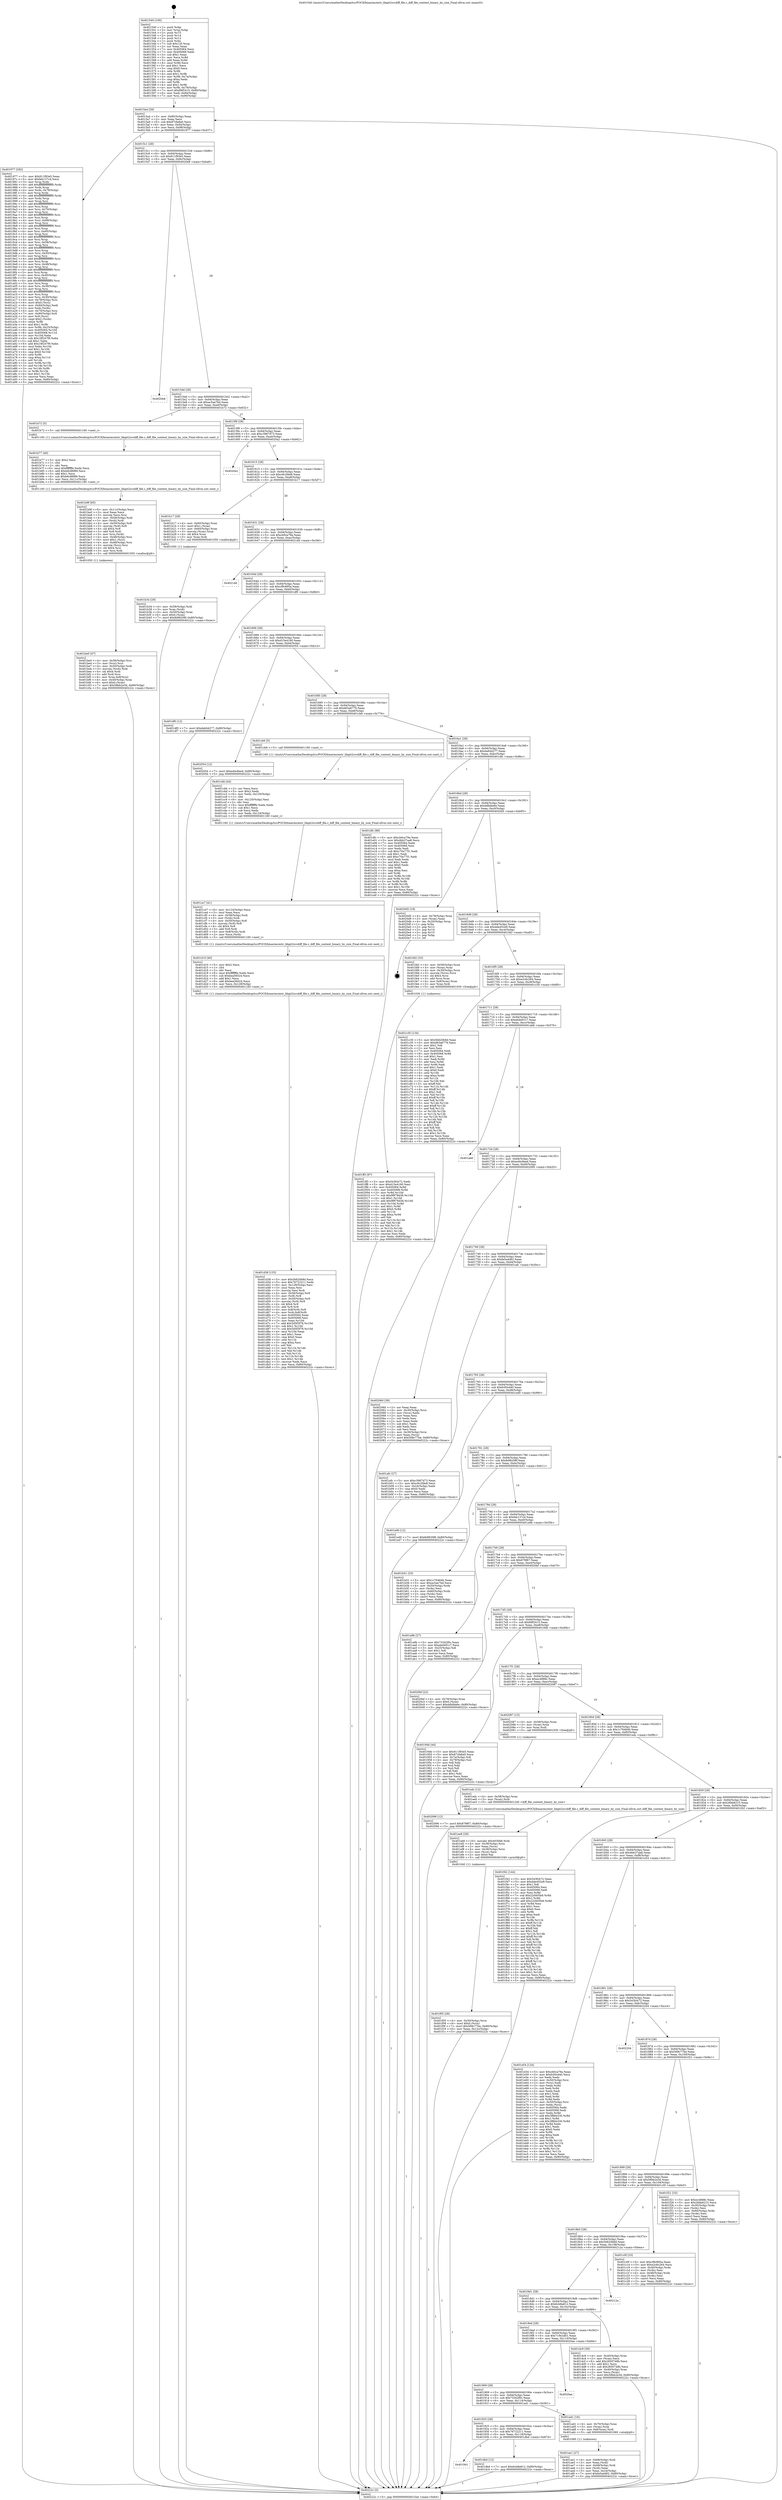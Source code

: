 digraph "0x401540" {
  label = "0x401540 (/mnt/c/Users/mathe/Desktop/tcc/POCII/binaries/extr_libgit2srcdiff_file.c_diff_file_content_binary_by_size_Final-ollvm.out::main(0))"
  labelloc = "t"
  node[shape=record]

  Entry [label="",width=0.3,height=0.3,shape=circle,fillcolor=black,style=filled]
  "0x4015a4" [label="{
     0x4015a4 [29]\l
     | [instrs]\l
     &nbsp;&nbsp;0x4015a4 \<+3\>: mov -0x80(%rbp),%eax\l
     &nbsp;&nbsp;0x4015a7 \<+2\>: mov %eax,%ecx\l
     &nbsp;&nbsp;0x4015a9 \<+6\>: sub $0x87cfa8a0,%ecx\l
     &nbsp;&nbsp;0x4015af \<+6\>: mov %eax,-0x94(%rbp)\l
     &nbsp;&nbsp;0x4015b5 \<+6\>: mov %ecx,-0x98(%rbp)\l
     &nbsp;&nbsp;0x4015bb \<+6\>: je 0000000000401977 \<main+0x437\>\l
  }"]
  "0x401977" [label="{
     0x401977 [292]\l
     | [instrs]\l
     &nbsp;&nbsp;0x401977 \<+5\>: mov $0x911f93e5,%eax\l
     &nbsp;&nbsp;0x40197c \<+5\>: mov $0xfeb137cd,%ecx\l
     &nbsp;&nbsp;0x401981 \<+3\>: mov %rsp,%rdx\l
     &nbsp;&nbsp;0x401984 \<+4\>: add $0xfffffffffffffff0,%rdx\l
     &nbsp;&nbsp;0x401988 \<+3\>: mov %rdx,%rsp\l
     &nbsp;&nbsp;0x40198b \<+4\>: mov %rdx,-0x78(%rbp)\l
     &nbsp;&nbsp;0x40198f \<+3\>: mov %rsp,%rdx\l
     &nbsp;&nbsp;0x401992 \<+4\>: add $0xfffffffffffffff0,%rdx\l
     &nbsp;&nbsp;0x401996 \<+3\>: mov %rdx,%rsp\l
     &nbsp;&nbsp;0x401999 \<+3\>: mov %rsp,%rsi\l
     &nbsp;&nbsp;0x40199c \<+4\>: add $0xfffffffffffffff0,%rsi\l
     &nbsp;&nbsp;0x4019a0 \<+3\>: mov %rsi,%rsp\l
     &nbsp;&nbsp;0x4019a3 \<+4\>: mov %rsi,-0x70(%rbp)\l
     &nbsp;&nbsp;0x4019a7 \<+3\>: mov %rsp,%rsi\l
     &nbsp;&nbsp;0x4019aa \<+4\>: add $0xfffffffffffffff0,%rsi\l
     &nbsp;&nbsp;0x4019ae \<+3\>: mov %rsi,%rsp\l
     &nbsp;&nbsp;0x4019b1 \<+4\>: mov %rsi,-0x68(%rbp)\l
     &nbsp;&nbsp;0x4019b5 \<+3\>: mov %rsp,%rsi\l
     &nbsp;&nbsp;0x4019b8 \<+4\>: add $0xfffffffffffffff0,%rsi\l
     &nbsp;&nbsp;0x4019bc \<+3\>: mov %rsi,%rsp\l
     &nbsp;&nbsp;0x4019bf \<+4\>: mov %rsi,-0x60(%rbp)\l
     &nbsp;&nbsp;0x4019c3 \<+3\>: mov %rsp,%rsi\l
     &nbsp;&nbsp;0x4019c6 \<+4\>: add $0xfffffffffffffff0,%rsi\l
     &nbsp;&nbsp;0x4019ca \<+3\>: mov %rsi,%rsp\l
     &nbsp;&nbsp;0x4019cd \<+4\>: mov %rsi,-0x58(%rbp)\l
     &nbsp;&nbsp;0x4019d1 \<+3\>: mov %rsp,%rsi\l
     &nbsp;&nbsp;0x4019d4 \<+4\>: add $0xfffffffffffffff0,%rsi\l
     &nbsp;&nbsp;0x4019d8 \<+3\>: mov %rsi,%rsp\l
     &nbsp;&nbsp;0x4019db \<+4\>: mov %rsi,-0x50(%rbp)\l
     &nbsp;&nbsp;0x4019df \<+3\>: mov %rsp,%rsi\l
     &nbsp;&nbsp;0x4019e2 \<+4\>: add $0xfffffffffffffff0,%rsi\l
     &nbsp;&nbsp;0x4019e6 \<+3\>: mov %rsi,%rsp\l
     &nbsp;&nbsp;0x4019e9 \<+4\>: mov %rsi,-0x48(%rbp)\l
     &nbsp;&nbsp;0x4019ed \<+3\>: mov %rsp,%rsi\l
     &nbsp;&nbsp;0x4019f0 \<+4\>: add $0xfffffffffffffff0,%rsi\l
     &nbsp;&nbsp;0x4019f4 \<+3\>: mov %rsi,%rsp\l
     &nbsp;&nbsp;0x4019f7 \<+4\>: mov %rsi,-0x40(%rbp)\l
     &nbsp;&nbsp;0x4019fb \<+3\>: mov %rsp,%rsi\l
     &nbsp;&nbsp;0x4019fe \<+4\>: add $0xfffffffffffffff0,%rsi\l
     &nbsp;&nbsp;0x401a02 \<+3\>: mov %rsi,%rsp\l
     &nbsp;&nbsp;0x401a05 \<+4\>: mov %rsi,-0x38(%rbp)\l
     &nbsp;&nbsp;0x401a09 \<+3\>: mov %rsp,%rsi\l
     &nbsp;&nbsp;0x401a0c \<+4\>: add $0xfffffffffffffff0,%rsi\l
     &nbsp;&nbsp;0x401a10 \<+3\>: mov %rsi,%rsp\l
     &nbsp;&nbsp;0x401a13 \<+4\>: mov %rsi,-0x30(%rbp)\l
     &nbsp;&nbsp;0x401a17 \<+4\>: mov -0x78(%rbp),%rsi\l
     &nbsp;&nbsp;0x401a1b \<+6\>: movl $0x0,(%rsi)\l
     &nbsp;&nbsp;0x401a21 \<+6\>: mov -0x84(%rbp),%edi\l
     &nbsp;&nbsp;0x401a27 \<+2\>: mov %edi,(%rdx)\l
     &nbsp;&nbsp;0x401a29 \<+4\>: mov -0x70(%rbp),%rsi\l
     &nbsp;&nbsp;0x401a2d \<+7\>: mov -0x90(%rbp),%r8\l
     &nbsp;&nbsp;0x401a34 \<+3\>: mov %r8,(%rsi)\l
     &nbsp;&nbsp;0x401a37 \<+3\>: cmpl $0x2,(%rdx)\l
     &nbsp;&nbsp;0x401a3a \<+4\>: setne %r9b\l
     &nbsp;&nbsp;0x401a3e \<+4\>: and $0x1,%r9b\l
     &nbsp;&nbsp;0x401a42 \<+4\>: mov %r9b,-0x25(%rbp)\l
     &nbsp;&nbsp;0x401a46 \<+8\>: mov 0x405064,%r10d\l
     &nbsp;&nbsp;0x401a4e \<+8\>: mov 0x405068,%r11d\l
     &nbsp;&nbsp;0x401a56 \<+3\>: mov %r10d,%ebx\l
     &nbsp;&nbsp;0x401a59 \<+6\>: sub $0x18f247f9,%ebx\l
     &nbsp;&nbsp;0x401a5f \<+3\>: sub $0x1,%ebx\l
     &nbsp;&nbsp;0x401a62 \<+6\>: add $0x18f247f9,%ebx\l
     &nbsp;&nbsp;0x401a68 \<+4\>: imul %ebx,%r10d\l
     &nbsp;&nbsp;0x401a6c \<+4\>: and $0x1,%r10d\l
     &nbsp;&nbsp;0x401a70 \<+4\>: cmp $0x0,%r10d\l
     &nbsp;&nbsp;0x401a74 \<+4\>: sete %r9b\l
     &nbsp;&nbsp;0x401a78 \<+4\>: cmp $0xa,%r11d\l
     &nbsp;&nbsp;0x401a7c \<+4\>: setl %r14b\l
     &nbsp;&nbsp;0x401a80 \<+3\>: mov %r9b,%r15b\l
     &nbsp;&nbsp;0x401a83 \<+3\>: and %r14b,%r15b\l
     &nbsp;&nbsp;0x401a86 \<+3\>: xor %r14b,%r9b\l
     &nbsp;&nbsp;0x401a89 \<+3\>: or %r9b,%r15b\l
     &nbsp;&nbsp;0x401a8c \<+4\>: test $0x1,%r15b\l
     &nbsp;&nbsp;0x401a90 \<+3\>: cmovne %ecx,%eax\l
     &nbsp;&nbsp;0x401a93 \<+3\>: mov %eax,-0x80(%rbp)\l
     &nbsp;&nbsp;0x401a96 \<+5\>: jmp 000000000040222c \<main+0xcec\>\l
  }"]
  "0x4015c1" [label="{
     0x4015c1 [28]\l
     | [instrs]\l
     &nbsp;&nbsp;0x4015c1 \<+5\>: jmp 00000000004015c6 \<main+0x86\>\l
     &nbsp;&nbsp;0x4015c6 \<+6\>: mov -0x94(%rbp),%eax\l
     &nbsp;&nbsp;0x4015cc \<+5\>: sub $0x911f93e5,%eax\l
     &nbsp;&nbsp;0x4015d1 \<+6\>: mov %eax,-0x9c(%rbp)\l
     &nbsp;&nbsp;0x4015d7 \<+6\>: je 00000000004020e8 \<main+0xba8\>\l
  }"]
  Exit [label="",width=0.3,height=0.3,shape=circle,fillcolor=black,style=filled,peripheries=2]
  "0x4020e8" [label="{
     0x4020e8\l
  }", style=dashed]
  "0x4015dd" [label="{
     0x4015dd [28]\l
     | [instrs]\l
     &nbsp;&nbsp;0x4015dd \<+5\>: jmp 00000000004015e2 \<main+0xa2\>\l
     &nbsp;&nbsp;0x4015e2 \<+6\>: mov -0x94(%rbp),%eax\l
     &nbsp;&nbsp;0x4015e8 \<+5\>: sub $0xac5ae7bd,%eax\l
     &nbsp;&nbsp;0x4015ed \<+6\>: mov %eax,-0xa0(%rbp)\l
     &nbsp;&nbsp;0x4015f3 \<+6\>: je 0000000000401b72 \<main+0x632\>\l
  }"]
  "0x402096" [label="{
     0x402096 [12]\l
     | [instrs]\l
     &nbsp;&nbsp;0x402096 \<+7\>: movl $0x879f67,-0x80(%rbp)\l
     &nbsp;&nbsp;0x40209d \<+5\>: jmp 000000000040222c \<main+0xcec\>\l
  }"]
  "0x401b72" [label="{
     0x401b72 [5]\l
     | [instrs]\l
     &nbsp;&nbsp;0x401b72 \<+5\>: call 0000000000401160 \<next_i\>\l
     | [calls]\l
     &nbsp;&nbsp;0x401160 \{1\} (/mnt/c/Users/mathe/Desktop/tcc/POCII/binaries/extr_libgit2srcdiff_file.c_diff_file_content_binary_by_size_Final-ollvm.out::next_i)\l
  }"]
  "0x4015f9" [label="{
     0x4015f9 [28]\l
     | [instrs]\l
     &nbsp;&nbsp;0x4015f9 \<+5\>: jmp 00000000004015fe \<main+0xbe\>\l
     &nbsp;&nbsp;0x4015fe \<+6\>: mov -0x94(%rbp),%eax\l
     &nbsp;&nbsp;0x401604 \<+5\>: sub $0xc3967d73,%eax\l
     &nbsp;&nbsp;0x401609 \<+6\>: mov %eax,-0xa4(%rbp)\l
     &nbsp;&nbsp;0x40160f \<+6\>: je 00000000004020a2 \<main+0xb62\>\l
  }"]
  "0x401ff3" [label="{
     0x401ff3 [97]\l
     | [instrs]\l
     &nbsp;&nbsp;0x401ff3 \<+5\>: mov $0x543fcb72,%edx\l
     &nbsp;&nbsp;0x401ff8 \<+5\>: mov $0xd15e4160,%esi\l
     &nbsp;&nbsp;0x401ffd \<+8\>: mov 0x405064,%r8d\l
     &nbsp;&nbsp;0x402005 \<+8\>: mov 0x405068,%r9d\l
     &nbsp;&nbsp;0x40200d \<+3\>: mov %r8d,%r10d\l
     &nbsp;&nbsp;0x402010 \<+7\>: sub $0x9f978d38,%r10d\l
     &nbsp;&nbsp;0x402017 \<+4\>: sub $0x1,%r10d\l
     &nbsp;&nbsp;0x40201b \<+7\>: add $0x9f978d38,%r10d\l
     &nbsp;&nbsp;0x402022 \<+4\>: imul %r10d,%r8d\l
     &nbsp;&nbsp;0x402026 \<+4\>: and $0x1,%r8d\l
     &nbsp;&nbsp;0x40202a \<+4\>: cmp $0x0,%r8d\l
     &nbsp;&nbsp;0x40202e \<+4\>: sete %r11b\l
     &nbsp;&nbsp;0x402032 \<+4\>: cmp $0xa,%r9d\l
     &nbsp;&nbsp;0x402036 \<+3\>: setl %bl\l
     &nbsp;&nbsp;0x402039 \<+3\>: mov %r11b,%r14b\l
     &nbsp;&nbsp;0x40203c \<+3\>: and %bl,%r14b\l
     &nbsp;&nbsp;0x40203f \<+3\>: xor %bl,%r11b\l
     &nbsp;&nbsp;0x402042 \<+3\>: or %r11b,%r14b\l
     &nbsp;&nbsp;0x402045 \<+4\>: test $0x1,%r14b\l
     &nbsp;&nbsp;0x402049 \<+3\>: cmovne %esi,%edx\l
     &nbsp;&nbsp;0x40204c \<+3\>: mov %edx,-0x80(%rbp)\l
     &nbsp;&nbsp;0x40204f \<+5\>: jmp 000000000040222c \<main+0xcec\>\l
  }"]
  "0x4020a2" [label="{
     0x4020a2\l
  }", style=dashed]
  "0x401615" [label="{
     0x401615 [28]\l
     | [instrs]\l
     &nbsp;&nbsp;0x401615 \<+5\>: jmp 000000000040161a \<main+0xda\>\l
     &nbsp;&nbsp;0x40161a \<+6\>: mov -0x94(%rbp),%eax\l
     &nbsp;&nbsp;0x401620 \<+5\>: sub $0xc9c2fde8,%eax\l
     &nbsp;&nbsp;0x401625 \<+6\>: mov %eax,-0xa8(%rbp)\l
     &nbsp;&nbsp;0x40162b \<+6\>: je 0000000000401b17 \<main+0x5d7\>\l
  }"]
  "0x401f05" [label="{
     0x401f05 [28]\l
     | [instrs]\l
     &nbsp;&nbsp;0x401f05 \<+4\>: mov -0x30(%rbp),%rcx\l
     &nbsp;&nbsp;0x401f09 \<+6\>: movl $0x0,(%rcx)\l
     &nbsp;&nbsp;0x401f0f \<+7\>: movl $0x568c77be,-0x80(%rbp)\l
     &nbsp;&nbsp;0x401f16 \<+6\>: mov %eax,-0x12c(%rbp)\l
     &nbsp;&nbsp;0x401f1c \<+5\>: jmp 000000000040222c \<main+0xcec\>\l
  }"]
  "0x401b17" [label="{
     0x401b17 [29]\l
     | [instrs]\l
     &nbsp;&nbsp;0x401b17 \<+4\>: mov -0x60(%rbp),%rax\l
     &nbsp;&nbsp;0x401b1b \<+6\>: movl $0x1,(%rax)\l
     &nbsp;&nbsp;0x401b21 \<+4\>: mov -0x60(%rbp),%rax\l
     &nbsp;&nbsp;0x401b25 \<+3\>: movslq (%rax),%rax\l
     &nbsp;&nbsp;0x401b28 \<+4\>: shl $0x4,%rax\l
     &nbsp;&nbsp;0x401b2c \<+3\>: mov %rax,%rdi\l
     &nbsp;&nbsp;0x401b2f \<+5\>: call 0000000000401050 \<malloc@plt\>\l
     | [calls]\l
     &nbsp;&nbsp;0x401050 \{1\} (unknown)\l
  }"]
  "0x401631" [label="{
     0x401631 [28]\l
     | [instrs]\l
     &nbsp;&nbsp;0x401631 \<+5\>: jmp 0000000000401636 \<main+0xf6\>\l
     &nbsp;&nbsp;0x401636 \<+6\>: mov -0x94(%rbp),%eax\l
     &nbsp;&nbsp;0x40163c \<+5\>: sub $0xcb0ca79a,%eax\l
     &nbsp;&nbsp;0x401641 \<+6\>: mov %eax,-0xac(%rbp)\l
     &nbsp;&nbsp;0x401647 \<+6\>: je 00000000004021dd \<main+0xc9d\>\l
  }"]
  "0x401ee8" [label="{
     0x401ee8 [29]\l
     | [instrs]\l
     &nbsp;&nbsp;0x401ee8 \<+10\>: movabs $0x4030b6,%rdi\l
     &nbsp;&nbsp;0x401ef2 \<+4\>: mov -0x38(%rbp),%rcx\l
     &nbsp;&nbsp;0x401ef6 \<+2\>: mov %eax,(%rcx)\l
     &nbsp;&nbsp;0x401ef8 \<+4\>: mov -0x38(%rbp),%rcx\l
     &nbsp;&nbsp;0x401efc \<+2\>: mov (%rcx),%esi\l
     &nbsp;&nbsp;0x401efe \<+2\>: mov $0x0,%al\l
     &nbsp;&nbsp;0x401f00 \<+5\>: call 0000000000401040 \<printf@plt\>\l
     | [calls]\l
     &nbsp;&nbsp;0x401040 \{1\} (unknown)\l
  }"]
  "0x4021dd" [label="{
     0x4021dd\l
  }", style=dashed]
  "0x40164d" [label="{
     0x40164d [28]\l
     | [instrs]\l
     &nbsp;&nbsp;0x40164d \<+5\>: jmp 0000000000401652 \<main+0x112\>\l
     &nbsp;&nbsp;0x401652 \<+6\>: mov -0x94(%rbp),%eax\l
     &nbsp;&nbsp;0x401658 \<+5\>: sub $0xcf9c895a,%eax\l
     &nbsp;&nbsp;0x40165d \<+6\>: mov %eax,-0xb0(%rbp)\l
     &nbsp;&nbsp;0x401663 \<+6\>: je 0000000000401df0 \<main+0x8b0\>\l
  }"]
  "0x401941" [label="{
     0x401941\l
  }", style=dashed]
  "0x401df0" [label="{
     0x401df0 [12]\l
     | [instrs]\l
     &nbsp;&nbsp;0x401df0 \<+7\>: movl $0xda644277,-0x80(%rbp)\l
     &nbsp;&nbsp;0x401df7 \<+5\>: jmp 000000000040222c \<main+0xcec\>\l
  }"]
  "0x401669" [label="{
     0x401669 [28]\l
     | [instrs]\l
     &nbsp;&nbsp;0x401669 \<+5\>: jmp 000000000040166e \<main+0x12e\>\l
     &nbsp;&nbsp;0x40166e \<+6\>: mov -0x94(%rbp),%eax\l
     &nbsp;&nbsp;0x401674 \<+5\>: sub $0xd15e4160,%eax\l
     &nbsp;&nbsp;0x401679 \<+6\>: mov %eax,-0xb4(%rbp)\l
     &nbsp;&nbsp;0x40167f \<+6\>: je 0000000000402054 \<main+0xb14\>\l
  }"]
  "0x401dbd" [label="{
     0x401dbd [12]\l
     | [instrs]\l
     &nbsp;&nbsp;0x401dbd \<+7\>: movl $0x6cb8a812,-0x80(%rbp)\l
     &nbsp;&nbsp;0x401dc4 \<+5\>: jmp 000000000040222c \<main+0xcec\>\l
  }"]
  "0x402054" [label="{
     0x402054 [12]\l
     | [instrs]\l
     &nbsp;&nbsp;0x402054 \<+7\>: movl $0xed4c8eed,-0x80(%rbp)\l
     &nbsp;&nbsp;0x40205b \<+5\>: jmp 000000000040222c \<main+0xcec\>\l
  }"]
  "0x401685" [label="{
     0x401685 [28]\l
     | [instrs]\l
     &nbsp;&nbsp;0x401685 \<+5\>: jmp 000000000040168a \<main+0x14a\>\l
     &nbsp;&nbsp;0x40168a \<+6\>: mov -0x94(%rbp),%eax\l
     &nbsp;&nbsp;0x401690 \<+5\>: sub $0xd63a6776,%eax\l
     &nbsp;&nbsp;0x401695 \<+6\>: mov %eax,-0xb8(%rbp)\l
     &nbsp;&nbsp;0x40169b \<+6\>: je 0000000000401cb6 \<main+0x776\>\l
  }"]
  "0x401d38" [label="{
     0x401d38 [133]\l
     | [instrs]\l
     &nbsp;&nbsp;0x401d38 \<+5\>: mov $0x5b620b8d,%ecx\l
     &nbsp;&nbsp;0x401d3d \<+5\>: mov $0x76722211,%edx\l
     &nbsp;&nbsp;0x401d42 \<+6\>: mov -0x128(%rbp),%esi\l
     &nbsp;&nbsp;0x401d48 \<+3\>: imul %eax,%esi\l
     &nbsp;&nbsp;0x401d4b \<+3\>: movslq %esi,%rdi\l
     &nbsp;&nbsp;0x401d4e \<+4\>: mov -0x58(%rbp),%r8\l
     &nbsp;&nbsp;0x401d52 \<+3\>: mov (%r8),%r8\l
     &nbsp;&nbsp;0x401d55 \<+4\>: mov -0x50(%rbp),%r9\l
     &nbsp;&nbsp;0x401d59 \<+3\>: movslq (%r9),%r9\l
     &nbsp;&nbsp;0x401d5c \<+4\>: shl $0x4,%r9\l
     &nbsp;&nbsp;0x401d60 \<+3\>: add %r9,%r8\l
     &nbsp;&nbsp;0x401d63 \<+4\>: mov 0x8(%r8),%r8\l
     &nbsp;&nbsp;0x401d67 \<+4\>: mov %rdi,0x8(%r8)\l
     &nbsp;&nbsp;0x401d6b \<+7\>: mov 0x405064,%eax\l
     &nbsp;&nbsp;0x401d72 \<+7\>: mov 0x405068,%esi\l
     &nbsp;&nbsp;0x401d79 \<+3\>: mov %eax,%r10d\l
     &nbsp;&nbsp;0x401d7c \<+7\>: add $0x5d5f3f78,%r10d\l
     &nbsp;&nbsp;0x401d83 \<+4\>: sub $0x1,%r10d\l
     &nbsp;&nbsp;0x401d87 \<+7\>: sub $0x5d5f3f78,%r10d\l
     &nbsp;&nbsp;0x401d8e \<+4\>: imul %r10d,%eax\l
     &nbsp;&nbsp;0x401d92 \<+3\>: and $0x1,%eax\l
     &nbsp;&nbsp;0x401d95 \<+3\>: cmp $0x0,%eax\l
     &nbsp;&nbsp;0x401d98 \<+4\>: sete %r11b\l
     &nbsp;&nbsp;0x401d9c \<+3\>: cmp $0xa,%esi\l
     &nbsp;&nbsp;0x401d9f \<+3\>: setl %bl\l
     &nbsp;&nbsp;0x401da2 \<+3\>: mov %r11b,%r14b\l
     &nbsp;&nbsp;0x401da5 \<+3\>: and %bl,%r14b\l
     &nbsp;&nbsp;0x401da8 \<+3\>: xor %bl,%r11b\l
     &nbsp;&nbsp;0x401dab \<+3\>: or %r11b,%r14b\l
     &nbsp;&nbsp;0x401dae \<+4\>: test $0x1,%r14b\l
     &nbsp;&nbsp;0x401db2 \<+3\>: cmovne %edx,%ecx\l
     &nbsp;&nbsp;0x401db5 \<+3\>: mov %ecx,-0x80(%rbp)\l
     &nbsp;&nbsp;0x401db8 \<+5\>: jmp 000000000040222c \<main+0xcec\>\l
  }"]
  "0x401cb6" [label="{
     0x401cb6 [5]\l
     | [instrs]\l
     &nbsp;&nbsp;0x401cb6 \<+5\>: call 0000000000401160 \<next_i\>\l
     | [calls]\l
     &nbsp;&nbsp;0x401160 \{1\} (/mnt/c/Users/mathe/Desktop/tcc/POCII/binaries/extr_libgit2srcdiff_file.c_diff_file_content_binary_by_size_Final-ollvm.out::next_i)\l
  }"]
  "0x4016a1" [label="{
     0x4016a1 [28]\l
     | [instrs]\l
     &nbsp;&nbsp;0x4016a1 \<+5\>: jmp 00000000004016a6 \<main+0x166\>\l
     &nbsp;&nbsp;0x4016a6 \<+6\>: mov -0x94(%rbp),%eax\l
     &nbsp;&nbsp;0x4016ac \<+5\>: sub $0xda644277,%eax\l
     &nbsp;&nbsp;0x4016b1 \<+6\>: mov %eax,-0xbc(%rbp)\l
     &nbsp;&nbsp;0x4016b7 \<+6\>: je 0000000000401dfc \<main+0x8bc\>\l
  }"]
  "0x401d10" [label="{
     0x401d10 [40]\l
     | [instrs]\l
     &nbsp;&nbsp;0x401d10 \<+5\>: mov $0x2,%ecx\l
     &nbsp;&nbsp;0x401d15 \<+1\>: cltd\l
     &nbsp;&nbsp;0x401d16 \<+2\>: idiv %ecx\l
     &nbsp;&nbsp;0x401d18 \<+6\>: imul $0xfffffffe,%edx,%ecx\l
     &nbsp;&nbsp;0x401d1e \<+6\>: sub $0xbea56024,%ecx\l
     &nbsp;&nbsp;0x401d24 \<+3\>: add $0x1,%ecx\l
     &nbsp;&nbsp;0x401d27 \<+6\>: add $0xbea56024,%ecx\l
     &nbsp;&nbsp;0x401d2d \<+6\>: mov %ecx,-0x128(%rbp)\l
     &nbsp;&nbsp;0x401d33 \<+5\>: call 0000000000401160 \<next_i\>\l
     | [calls]\l
     &nbsp;&nbsp;0x401160 \{1\} (/mnt/c/Users/mathe/Desktop/tcc/POCII/binaries/extr_libgit2srcdiff_file.c_diff_file_content_binary_by_size_Final-ollvm.out::next_i)\l
  }"]
  "0x401dfc" [label="{
     0x401dfc [88]\l
     | [instrs]\l
     &nbsp;&nbsp;0x401dfc \<+5\>: mov $0xcb0ca79a,%eax\l
     &nbsp;&nbsp;0x401e01 \<+5\>: mov $0x4bb37aa8,%ecx\l
     &nbsp;&nbsp;0x401e06 \<+7\>: mov 0x405064,%edx\l
     &nbsp;&nbsp;0x401e0d \<+7\>: mov 0x405068,%esi\l
     &nbsp;&nbsp;0x401e14 \<+2\>: mov %edx,%edi\l
     &nbsp;&nbsp;0x401e16 \<+6\>: sub $0xc70a77f1,%edi\l
     &nbsp;&nbsp;0x401e1c \<+3\>: sub $0x1,%edi\l
     &nbsp;&nbsp;0x401e1f \<+6\>: add $0xc70a77f1,%edi\l
     &nbsp;&nbsp;0x401e25 \<+3\>: imul %edi,%edx\l
     &nbsp;&nbsp;0x401e28 \<+3\>: and $0x1,%edx\l
     &nbsp;&nbsp;0x401e2b \<+3\>: cmp $0x0,%edx\l
     &nbsp;&nbsp;0x401e2e \<+4\>: sete %r8b\l
     &nbsp;&nbsp;0x401e32 \<+3\>: cmp $0xa,%esi\l
     &nbsp;&nbsp;0x401e35 \<+4\>: setl %r9b\l
     &nbsp;&nbsp;0x401e39 \<+3\>: mov %r8b,%r10b\l
     &nbsp;&nbsp;0x401e3c \<+3\>: and %r9b,%r10b\l
     &nbsp;&nbsp;0x401e3f \<+3\>: xor %r9b,%r8b\l
     &nbsp;&nbsp;0x401e42 \<+3\>: or %r8b,%r10b\l
     &nbsp;&nbsp;0x401e45 \<+4\>: test $0x1,%r10b\l
     &nbsp;&nbsp;0x401e49 \<+3\>: cmovne %ecx,%eax\l
     &nbsp;&nbsp;0x401e4c \<+3\>: mov %eax,-0x80(%rbp)\l
     &nbsp;&nbsp;0x401e4f \<+5\>: jmp 000000000040222c \<main+0xcec\>\l
  }"]
  "0x4016bd" [label="{
     0x4016bd [28]\l
     | [instrs]\l
     &nbsp;&nbsp;0x4016bd \<+5\>: jmp 00000000004016c2 \<main+0x182\>\l
     &nbsp;&nbsp;0x4016c2 \<+6\>: mov -0x94(%rbp),%eax\l
     &nbsp;&nbsp;0x4016c8 \<+5\>: sub $0xddbfda6e,%eax\l
     &nbsp;&nbsp;0x4016cd \<+6\>: mov %eax,-0xc0(%rbp)\l
     &nbsp;&nbsp;0x4016d3 \<+6\>: je 00000000004020d5 \<main+0xb95\>\l
  }"]
  "0x401ce7" [label="{
     0x401ce7 [41]\l
     | [instrs]\l
     &nbsp;&nbsp;0x401ce7 \<+6\>: mov -0x124(%rbp),%ecx\l
     &nbsp;&nbsp;0x401ced \<+3\>: imul %eax,%ecx\l
     &nbsp;&nbsp;0x401cf0 \<+4\>: mov -0x58(%rbp),%rdi\l
     &nbsp;&nbsp;0x401cf4 \<+3\>: mov (%rdi),%rdi\l
     &nbsp;&nbsp;0x401cf7 \<+4\>: mov -0x50(%rbp),%r8\l
     &nbsp;&nbsp;0x401cfb \<+3\>: movslq (%r8),%r8\l
     &nbsp;&nbsp;0x401cfe \<+4\>: shl $0x4,%r8\l
     &nbsp;&nbsp;0x401d02 \<+3\>: add %r8,%rdi\l
     &nbsp;&nbsp;0x401d05 \<+4\>: mov 0x8(%rdi),%rdi\l
     &nbsp;&nbsp;0x401d09 \<+2\>: mov %ecx,(%rdi)\l
     &nbsp;&nbsp;0x401d0b \<+5\>: call 0000000000401160 \<next_i\>\l
     | [calls]\l
     &nbsp;&nbsp;0x401160 \{1\} (/mnt/c/Users/mathe/Desktop/tcc/POCII/binaries/extr_libgit2srcdiff_file.c_diff_file_content_binary_by_size_Final-ollvm.out::next_i)\l
  }"]
  "0x4020d5" [label="{
     0x4020d5 [19]\l
     | [instrs]\l
     &nbsp;&nbsp;0x4020d5 \<+4\>: mov -0x78(%rbp),%rax\l
     &nbsp;&nbsp;0x4020d9 \<+2\>: mov (%rax),%eax\l
     &nbsp;&nbsp;0x4020db \<+4\>: lea -0x20(%rbp),%rsp\l
     &nbsp;&nbsp;0x4020df \<+1\>: pop %rbx\l
     &nbsp;&nbsp;0x4020e0 \<+2\>: pop %r12\l
     &nbsp;&nbsp;0x4020e2 \<+2\>: pop %r14\l
     &nbsp;&nbsp;0x4020e4 \<+2\>: pop %r15\l
     &nbsp;&nbsp;0x4020e6 \<+1\>: pop %rbp\l
     &nbsp;&nbsp;0x4020e7 \<+1\>: ret\l
  }"]
  "0x4016d9" [label="{
     0x4016d9 [28]\l
     | [instrs]\l
     &nbsp;&nbsp;0x4016d9 \<+5\>: jmp 00000000004016de \<main+0x19e\>\l
     &nbsp;&nbsp;0x4016de \<+6\>: mov -0x94(%rbp),%eax\l
     &nbsp;&nbsp;0x4016e4 \<+5\>: sub $0xdde452e9,%eax\l
     &nbsp;&nbsp;0x4016e9 \<+6\>: mov %eax,-0xc4(%rbp)\l
     &nbsp;&nbsp;0x4016ef \<+6\>: je 0000000000401fd2 \<main+0xa92\>\l
  }"]
  "0x401cbb" [label="{
     0x401cbb [44]\l
     | [instrs]\l
     &nbsp;&nbsp;0x401cbb \<+2\>: xor %ecx,%ecx\l
     &nbsp;&nbsp;0x401cbd \<+5\>: mov $0x2,%edx\l
     &nbsp;&nbsp;0x401cc2 \<+6\>: mov %edx,-0x120(%rbp)\l
     &nbsp;&nbsp;0x401cc8 \<+1\>: cltd\l
     &nbsp;&nbsp;0x401cc9 \<+6\>: mov -0x120(%rbp),%esi\l
     &nbsp;&nbsp;0x401ccf \<+2\>: idiv %esi\l
     &nbsp;&nbsp;0x401cd1 \<+6\>: imul $0xfffffffe,%edx,%edx\l
     &nbsp;&nbsp;0x401cd7 \<+3\>: sub $0x1,%ecx\l
     &nbsp;&nbsp;0x401cda \<+2\>: sub %ecx,%edx\l
     &nbsp;&nbsp;0x401cdc \<+6\>: mov %edx,-0x124(%rbp)\l
     &nbsp;&nbsp;0x401ce2 \<+5\>: call 0000000000401160 \<next_i\>\l
     | [calls]\l
     &nbsp;&nbsp;0x401160 \{1\} (/mnt/c/Users/mathe/Desktop/tcc/POCII/binaries/extr_libgit2srcdiff_file.c_diff_file_content_binary_by_size_Final-ollvm.out::next_i)\l
  }"]
  "0x401fd2" [label="{
     0x401fd2 [33]\l
     | [instrs]\l
     &nbsp;&nbsp;0x401fd2 \<+4\>: mov -0x58(%rbp),%rax\l
     &nbsp;&nbsp;0x401fd6 \<+3\>: mov (%rax),%rax\l
     &nbsp;&nbsp;0x401fd9 \<+4\>: mov -0x30(%rbp),%rcx\l
     &nbsp;&nbsp;0x401fdd \<+3\>: movslq (%rcx),%rcx\l
     &nbsp;&nbsp;0x401fe0 \<+4\>: shl $0x4,%rcx\l
     &nbsp;&nbsp;0x401fe4 \<+3\>: add %rcx,%rax\l
     &nbsp;&nbsp;0x401fe7 \<+4\>: mov 0x8(%rax),%rax\l
     &nbsp;&nbsp;0x401feb \<+3\>: mov %rax,%rdi\l
     &nbsp;&nbsp;0x401fee \<+5\>: call 0000000000401030 \<free@plt\>\l
     | [calls]\l
     &nbsp;&nbsp;0x401030 \{1\} (unknown)\l
  }"]
  "0x4016f5" [label="{
     0x4016f5 [28]\l
     | [instrs]\l
     &nbsp;&nbsp;0x4016f5 \<+5\>: jmp 00000000004016fa \<main+0x1ba\>\l
     &nbsp;&nbsp;0x4016fa \<+6\>: mov -0x94(%rbp),%eax\l
     &nbsp;&nbsp;0x401700 \<+5\>: sub $0xe2c6c264,%eax\l
     &nbsp;&nbsp;0x401705 \<+6\>: mov %eax,-0xc8(%rbp)\l
     &nbsp;&nbsp;0x40170b \<+6\>: je 0000000000401c30 \<main+0x6f0\>\l
  }"]
  "0x401be0" [label="{
     0x401be0 [47]\l
     | [instrs]\l
     &nbsp;&nbsp;0x401be0 \<+4\>: mov -0x58(%rbp),%rsi\l
     &nbsp;&nbsp;0x401be4 \<+3\>: mov (%rsi),%rsi\l
     &nbsp;&nbsp;0x401be7 \<+4\>: mov -0x50(%rbp),%rdi\l
     &nbsp;&nbsp;0x401beb \<+3\>: movslq (%rdi),%rdi\l
     &nbsp;&nbsp;0x401bee \<+4\>: shl $0x4,%rdi\l
     &nbsp;&nbsp;0x401bf2 \<+3\>: add %rdi,%rsi\l
     &nbsp;&nbsp;0x401bf5 \<+4\>: mov %rax,0x8(%rsi)\l
     &nbsp;&nbsp;0x401bf9 \<+4\>: mov -0x40(%rbp),%rax\l
     &nbsp;&nbsp;0x401bfd \<+6\>: movl $0x0,(%rax)\l
     &nbsp;&nbsp;0x401c03 \<+7\>: movl $0x58bb2e3d,-0x80(%rbp)\l
     &nbsp;&nbsp;0x401c0a \<+5\>: jmp 000000000040222c \<main+0xcec\>\l
  }"]
  "0x401c30" [label="{
     0x401c30 [134]\l
     | [instrs]\l
     &nbsp;&nbsp;0x401c30 \<+5\>: mov $0x5b620b8d,%eax\l
     &nbsp;&nbsp;0x401c35 \<+5\>: mov $0xd63a6776,%ecx\l
     &nbsp;&nbsp;0x401c3a \<+2\>: mov $0x1,%dl\l
     &nbsp;&nbsp;0x401c3c \<+2\>: xor %esi,%esi\l
     &nbsp;&nbsp;0x401c3e \<+7\>: mov 0x405064,%edi\l
     &nbsp;&nbsp;0x401c45 \<+8\>: mov 0x405068,%r8d\l
     &nbsp;&nbsp;0x401c4d \<+3\>: sub $0x1,%esi\l
     &nbsp;&nbsp;0x401c50 \<+3\>: mov %edi,%r9d\l
     &nbsp;&nbsp;0x401c53 \<+3\>: add %esi,%r9d\l
     &nbsp;&nbsp;0x401c56 \<+4\>: imul %r9d,%edi\l
     &nbsp;&nbsp;0x401c5a \<+3\>: and $0x1,%edi\l
     &nbsp;&nbsp;0x401c5d \<+3\>: cmp $0x0,%edi\l
     &nbsp;&nbsp;0x401c60 \<+4\>: sete %r10b\l
     &nbsp;&nbsp;0x401c64 \<+4\>: cmp $0xa,%r8d\l
     &nbsp;&nbsp;0x401c68 \<+4\>: setl %r11b\l
     &nbsp;&nbsp;0x401c6c \<+3\>: mov %r10b,%bl\l
     &nbsp;&nbsp;0x401c6f \<+3\>: xor $0xff,%bl\l
     &nbsp;&nbsp;0x401c72 \<+3\>: mov %r11b,%r14b\l
     &nbsp;&nbsp;0x401c75 \<+4\>: xor $0xff,%r14b\l
     &nbsp;&nbsp;0x401c79 \<+3\>: xor $0x1,%dl\l
     &nbsp;&nbsp;0x401c7c \<+3\>: mov %bl,%r15b\l
     &nbsp;&nbsp;0x401c7f \<+4\>: and $0xff,%r15b\l
     &nbsp;&nbsp;0x401c83 \<+3\>: and %dl,%r10b\l
     &nbsp;&nbsp;0x401c86 \<+3\>: mov %r14b,%r12b\l
     &nbsp;&nbsp;0x401c89 \<+4\>: and $0xff,%r12b\l
     &nbsp;&nbsp;0x401c8d \<+3\>: and %dl,%r11b\l
     &nbsp;&nbsp;0x401c90 \<+3\>: or %r10b,%r15b\l
     &nbsp;&nbsp;0x401c93 \<+3\>: or %r11b,%r12b\l
     &nbsp;&nbsp;0x401c96 \<+3\>: xor %r12b,%r15b\l
     &nbsp;&nbsp;0x401c99 \<+3\>: or %r14b,%bl\l
     &nbsp;&nbsp;0x401c9c \<+3\>: xor $0xff,%bl\l
     &nbsp;&nbsp;0x401c9f \<+3\>: or $0x1,%dl\l
     &nbsp;&nbsp;0x401ca2 \<+2\>: and %dl,%bl\l
     &nbsp;&nbsp;0x401ca4 \<+3\>: or %bl,%r15b\l
     &nbsp;&nbsp;0x401ca7 \<+4\>: test $0x1,%r15b\l
     &nbsp;&nbsp;0x401cab \<+3\>: cmovne %ecx,%eax\l
     &nbsp;&nbsp;0x401cae \<+3\>: mov %eax,-0x80(%rbp)\l
     &nbsp;&nbsp;0x401cb1 \<+5\>: jmp 000000000040222c \<main+0xcec\>\l
  }"]
  "0x401711" [label="{
     0x401711 [28]\l
     | [instrs]\l
     &nbsp;&nbsp;0x401711 \<+5\>: jmp 0000000000401716 \<main+0x1d6\>\l
     &nbsp;&nbsp;0x401716 \<+6\>: mov -0x94(%rbp),%eax\l
     &nbsp;&nbsp;0x40171c \<+5\>: sub $0xebd491c7,%eax\l
     &nbsp;&nbsp;0x401721 \<+6\>: mov %eax,-0xcc(%rbp)\l
     &nbsp;&nbsp;0x401727 \<+6\>: je 0000000000401ab6 \<main+0x576\>\l
  }"]
  "0x401b9f" [label="{
     0x401b9f [65]\l
     | [instrs]\l
     &nbsp;&nbsp;0x401b9f \<+6\>: mov -0x11c(%rbp),%ecx\l
     &nbsp;&nbsp;0x401ba5 \<+3\>: imul %eax,%ecx\l
     &nbsp;&nbsp;0x401ba8 \<+3\>: movslq %ecx,%rsi\l
     &nbsp;&nbsp;0x401bab \<+4\>: mov -0x58(%rbp),%rdi\l
     &nbsp;&nbsp;0x401baf \<+3\>: mov (%rdi),%rdi\l
     &nbsp;&nbsp;0x401bb2 \<+4\>: mov -0x50(%rbp),%r8\l
     &nbsp;&nbsp;0x401bb6 \<+3\>: movslq (%r8),%r8\l
     &nbsp;&nbsp;0x401bb9 \<+4\>: shl $0x4,%r8\l
     &nbsp;&nbsp;0x401bbd \<+3\>: add %r8,%rdi\l
     &nbsp;&nbsp;0x401bc0 \<+3\>: mov %rsi,(%rdi)\l
     &nbsp;&nbsp;0x401bc3 \<+4\>: mov -0x48(%rbp),%rsi\l
     &nbsp;&nbsp;0x401bc7 \<+6\>: movl $0x1,(%rsi)\l
     &nbsp;&nbsp;0x401bcd \<+4\>: mov -0x48(%rbp),%rsi\l
     &nbsp;&nbsp;0x401bd1 \<+3\>: movslq (%rsi),%rsi\l
     &nbsp;&nbsp;0x401bd4 \<+4\>: shl $0x4,%rsi\l
     &nbsp;&nbsp;0x401bd8 \<+3\>: mov %rsi,%rdi\l
     &nbsp;&nbsp;0x401bdb \<+5\>: call 0000000000401050 \<malloc@plt\>\l
     | [calls]\l
     &nbsp;&nbsp;0x401050 \{1\} (unknown)\l
  }"]
  "0x401ab6" [label="{
     0x401ab6\l
  }", style=dashed]
  "0x40172d" [label="{
     0x40172d [28]\l
     | [instrs]\l
     &nbsp;&nbsp;0x40172d \<+5\>: jmp 0000000000401732 \<main+0x1f2\>\l
     &nbsp;&nbsp;0x401732 \<+6\>: mov -0x94(%rbp),%eax\l
     &nbsp;&nbsp;0x401738 \<+5\>: sub $0xed4c8eed,%eax\l
     &nbsp;&nbsp;0x40173d \<+6\>: mov %eax,-0xd0(%rbp)\l
     &nbsp;&nbsp;0x401743 \<+6\>: je 0000000000402060 \<main+0xb20\>\l
  }"]
  "0x401b77" [label="{
     0x401b77 [40]\l
     | [instrs]\l
     &nbsp;&nbsp;0x401b77 \<+5\>: mov $0x2,%ecx\l
     &nbsp;&nbsp;0x401b7c \<+1\>: cltd\l
     &nbsp;&nbsp;0x401b7d \<+2\>: idiv %ecx\l
     &nbsp;&nbsp;0x401b7f \<+6\>: imul $0xfffffffe,%edx,%ecx\l
     &nbsp;&nbsp;0x401b85 \<+6\>: add $0xb6c86f89,%ecx\l
     &nbsp;&nbsp;0x401b8b \<+3\>: add $0x1,%ecx\l
     &nbsp;&nbsp;0x401b8e \<+6\>: sub $0xb6c86f89,%ecx\l
     &nbsp;&nbsp;0x401b94 \<+6\>: mov %ecx,-0x11c(%rbp)\l
     &nbsp;&nbsp;0x401b9a \<+5\>: call 0000000000401160 \<next_i\>\l
     | [calls]\l
     &nbsp;&nbsp;0x401160 \{1\} (/mnt/c/Users/mathe/Desktop/tcc/POCII/binaries/extr_libgit2srcdiff_file.c_diff_file_content_binary_by_size_Final-ollvm.out::next_i)\l
  }"]
  "0x402060" [label="{
     0x402060 [39]\l
     | [instrs]\l
     &nbsp;&nbsp;0x402060 \<+2\>: xor %eax,%eax\l
     &nbsp;&nbsp;0x402062 \<+4\>: mov -0x30(%rbp),%rcx\l
     &nbsp;&nbsp;0x402066 \<+2\>: mov (%rcx),%edx\l
     &nbsp;&nbsp;0x402068 \<+2\>: mov %eax,%esi\l
     &nbsp;&nbsp;0x40206a \<+2\>: sub %edx,%esi\l
     &nbsp;&nbsp;0x40206c \<+2\>: mov %eax,%edx\l
     &nbsp;&nbsp;0x40206e \<+3\>: sub $0x1,%edx\l
     &nbsp;&nbsp;0x402071 \<+2\>: add %edx,%esi\l
     &nbsp;&nbsp;0x402073 \<+2\>: sub %esi,%eax\l
     &nbsp;&nbsp;0x402075 \<+4\>: mov -0x30(%rbp),%rcx\l
     &nbsp;&nbsp;0x402079 \<+2\>: mov %eax,(%rcx)\l
     &nbsp;&nbsp;0x40207b \<+7\>: movl $0x568c77be,-0x80(%rbp)\l
     &nbsp;&nbsp;0x402082 \<+5\>: jmp 000000000040222c \<main+0xcec\>\l
  }"]
  "0x401749" [label="{
     0x401749 [28]\l
     | [instrs]\l
     &nbsp;&nbsp;0x401749 \<+5\>: jmp 000000000040174e \<main+0x20e\>\l
     &nbsp;&nbsp;0x40174e \<+6\>: mov -0x94(%rbp),%eax\l
     &nbsp;&nbsp;0x401754 \<+5\>: sub $0xfa5a4d62,%eax\l
     &nbsp;&nbsp;0x401759 \<+6\>: mov %eax,-0xd4(%rbp)\l
     &nbsp;&nbsp;0x40175f \<+6\>: je 0000000000401afc \<main+0x5bc\>\l
  }"]
  "0x401b34" [label="{
     0x401b34 [29]\l
     | [instrs]\l
     &nbsp;&nbsp;0x401b34 \<+4\>: mov -0x58(%rbp),%rdi\l
     &nbsp;&nbsp;0x401b38 \<+3\>: mov %rax,(%rdi)\l
     &nbsp;&nbsp;0x401b3b \<+4\>: mov -0x50(%rbp),%rax\l
     &nbsp;&nbsp;0x401b3f \<+6\>: movl $0x0,(%rax)\l
     &nbsp;&nbsp;0x401b45 \<+7\>: movl $0xfe98208f,-0x80(%rbp)\l
     &nbsp;&nbsp;0x401b4c \<+5\>: jmp 000000000040222c \<main+0xcec\>\l
  }"]
  "0x401afc" [label="{
     0x401afc [27]\l
     | [instrs]\l
     &nbsp;&nbsp;0x401afc \<+5\>: mov $0xc3967d73,%eax\l
     &nbsp;&nbsp;0x401b01 \<+5\>: mov $0xc9c2fde8,%ecx\l
     &nbsp;&nbsp;0x401b06 \<+3\>: mov -0x24(%rbp),%edx\l
     &nbsp;&nbsp;0x401b09 \<+3\>: cmp $0x0,%edx\l
     &nbsp;&nbsp;0x401b0c \<+3\>: cmove %ecx,%eax\l
     &nbsp;&nbsp;0x401b0f \<+3\>: mov %eax,-0x80(%rbp)\l
     &nbsp;&nbsp;0x401b12 \<+5\>: jmp 000000000040222c \<main+0xcec\>\l
  }"]
  "0x401765" [label="{
     0x401765 [28]\l
     | [instrs]\l
     &nbsp;&nbsp;0x401765 \<+5\>: jmp 000000000040176a \<main+0x22a\>\l
     &nbsp;&nbsp;0x40176a \<+6\>: mov -0x94(%rbp),%eax\l
     &nbsp;&nbsp;0x401770 \<+5\>: sub $0xfc00cd40,%eax\l
     &nbsp;&nbsp;0x401775 \<+6\>: mov %eax,-0xd8(%rbp)\l
     &nbsp;&nbsp;0x40177b \<+6\>: je 0000000000401ed0 \<main+0x990\>\l
  }"]
  "0x401ae1" [label="{
     0x401ae1 [27]\l
     | [instrs]\l
     &nbsp;&nbsp;0x401ae1 \<+4\>: mov -0x68(%rbp),%rdi\l
     &nbsp;&nbsp;0x401ae5 \<+2\>: mov %eax,(%rdi)\l
     &nbsp;&nbsp;0x401ae7 \<+4\>: mov -0x68(%rbp),%rdi\l
     &nbsp;&nbsp;0x401aeb \<+2\>: mov (%rdi),%eax\l
     &nbsp;&nbsp;0x401aed \<+3\>: mov %eax,-0x24(%rbp)\l
     &nbsp;&nbsp;0x401af0 \<+7\>: movl $0xfa5a4d62,-0x80(%rbp)\l
     &nbsp;&nbsp;0x401af7 \<+5\>: jmp 000000000040222c \<main+0xcec\>\l
  }"]
  "0x401ed0" [label="{
     0x401ed0 [12]\l
     | [instrs]\l
     &nbsp;&nbsp;0x401ed0 \<+7\>: movl $0xfe98208f,-0x80(%rbp)\l
     &nbsp;&nbsp;0x401ed7 \<+5\>: jmp 000000000040222c \<main+0xcec\>\l
  }"]
  "0x401781" [label="{
     0x401781 [28]\l
     | [instrs]\l
     &nbsp;&nbsp;0x401781 \<+5\>: jmp 0000000000401786 \<main+0x246\>\l
     &nbsp;&nbsp;0x401786 \<+6\>: mov -0x94(%rbp),%eax\l
     &nbsp;&nbsp;0x40178c \<+5\>: sub $0xfe98208f,%eax\l
     &nbsp;&nbsp;0x401791 \<+6\>: mov %eax,-0xdc(%rbp)\l
     &nbsp;&nbsp;0x401797 \<+6\>: je 0000000000401b51 \<main+0x611\>\l
  }"]
  "0x401925" [label="{
     0x401925 [28]\l
     | [instrs]\l
     &nbsp;&nbsp;0x401925 \<+5\>: jmp 000000000040192a \<main+0x3ea\>\l
     &nbsp;&nbsp;0x40192a \<+6\>: mov -0x94(%rbp),%eax\l
     &nbsp;&nbsp;0x401930 \<+5\>: sub $0x76722211,%eax\l
     &nbsp;&nbsp;0x401935 \<+6\>: mov %eax,-0x118(%rbp)\l
     &nbsp;&nbsp;0x40193b \<+6\>: je 0000000000401dbd \<main+0x87d\>\l
  }"]
  "0x401b51" [label="{
     0x401b51 [33]\l
     | [instrs]\l
     &nbsp;&nbsp;0x401b51 \<+5\>: mov $0x1c76464b,%eax\l
     &nbsp;&nbsp;0x401b56 \<+5\>: mov $0xac5ae7bd,%ecx\l
     &nbsp;&nbsp;0x401b5b \<+4\>: mov -0x50(%rbp),%rdx\l
     &nbsp;&nbsp;0x401b5f \<+2\>: mov (%rdx),%esi\l
     &nbsp;&nbsp;0x401b61 \<+4\>: mov -0x60(%rbp),%rdx\l
     &nbsp;&nbsp;0x401b65 \<+2\>: cmp (%rdx),%esi\l
     &nbsp;&nbsp;0x401b67 \<+3\>: cmovl %ecx,%eax\l
     &nbsp;&nbsp;0x401b6a \<+3\>: mov %eax,-0x80(%rbp)\l
     &nbsp;&nbsp;0x401b6d \<+5\>: jmp 000000000040222c \<main+0xcec\>\l
  }"]
  "0x40179d" [label="{
     0x40179d [28]\l
     | [instrs]\l
     &nbsp;&nbsp;0x40179d \<+5\>: jmp 00000000004017a2 \<main+0x262\>\l
     &nbsp;&nbsp;0x4017a2 \<+6\>: mov -0x94(%rbp),%eax\l
     &nbsp;&nbsp;0x4017a8 \<+5\>: sub $0xfeb137cd,%eax\l
     &nbsp;&nbsp;0x4017ad \<+6\>: mov %eax,-0xe0(%rbp)\l
     &nbsp;&nbsp;0x4017b3 \<+6\>: je 0000000000401a9b \<main+0x55b\>\l
  }"]
  "0x401ad1" [label="{
     0x401ad1 [16]\l
     | [instrs]\l
     &nbsp;&nbsp;0x401ad1 \<+4\>: mov -0x70(%rbp),%rax\l
     &nbsp;&nbsp;0x401ad5 \<+3\>: mov (%rax),%rax\l
     &nbsp;&nbsp;0x401ad8 \<+4\>: mov 0x8(%rax),%rdi\l
     &nbsp;&nbsp;0x401adc \<+5\>: call 0000000000401060 \<atoi@plt\>\l
     | [calls]\l
     &nbsp;&nbsp;0x401060 \{1\} (unknown)\l
  }"]
  "0x401a9b" [label="{
     0x401a9b [27]\l
     | [instrs]\l
     &nbsp;&nbsp;0x401a9b \<+5\>: mov $0x73342f0c,%eax\l
     &nbsp;&nbsp;0x401aa0 \<+5\>: mov $0xebd491c7,%ecx\l
     &nbsp;&nbsp;0x401aa5 \<+3\>: mov -0x25(%rbp),%dl\l
     &nbsp;&nbsp;0x401aa8 \<+3\>: test $0x1,%dl\l
     &nbsp;&nbsp;0x401aab \<+3\>: cmovne %ecx,%eax\l
     &nbsp;&nbsp;0x401aae \<+3\>: mov %eax,-0x80(%rbp)\l
     &nbsp;&nbsp;0x401ab1 \<+5\>: jmp 000000000040222c \<main+0xcec\>\l
  }"]
  "0x4017b9" [label="{
     0x4017b9 [28]\l
     | [instrs]\l
     &nbsp;&nbsp;0x4017b9 \<+5\>: jmp 00000000004017be \<main+0x27e\>\l
     &nbsp;&nbsp;0x4017be \<+6\>: mov -0x94(%rbp),%eax\l
     &nbsp;&nbsp;0x4017c4 \<+5\>: sub $0x879f67,%eax\l
     &nbsp;&nbsp;0x4017c9 \<+6\>: mov %eax,-0xe4(%rbp)\l
     &nbsp;&nbsp;0x4017cf \<+6\>: je 00000000004020bf \<main+0xb7f\>\l
  }"]
  "0x401909" [label="{
     0x401909 [28]\l
     | [instrs]\l
     &nbsp;&nbsp;0x401909 \<+5\>: jmp 000000000040190e \<main+0x3ce\>\l
     &nbsp;&nbsp;0x40190e \<+6\>: mov -0x94(%rbp),%eax\l
     &nbsp;&nbsp;0x401914 \<+5\>: sub $0x73342f0c,%eax\l
     &nbsp;&nbsp;0x401919 \<+6\>: mov %eax,-0x114(%rbp)\l
     &nbsp;&nbsp;0x40191f \<+6\>: je 0000000000401ad1 \<main+0x591\>\l
  }"]
  "0x4020bf" [label="{
     0x4020bf [22]\l
     | [instrs]\l
     &nbsp;&nbsp;0x4020bf \<+4\>: mov -0x78(%rbp),%rax\l
     &nbsp;&nbsp;0x4020c3 \<+6\>: movl $0x0,(%rax)\l
     &nbsp;&nbsp;0x4020c9 \<+7\>: movl $0xddbfda6e,-0x80(%rbp)\l
     &nbsp;&nbsp;0x4020d0 \<+5\>: jmp 000000000040222c \<main+0xcec\>\l
  }"]
  "0x4017d5" [label="{
     0x4017d5 [28]\l
     | [instrs]\l
     &nbsp;&nbsp;0x4017d5 \<+5\>: jmp 00000000004017da \<main+0x29a\>\l
     &nbsp;&nbsp;0x4017da \<+6\>: mov -0x94(%rbp),%eax\l
     &nbsp;&nbsp;0x4017e0 \<+5\>: sub $0x89f2415,%eax\l
     &nbsp;&nbsp;0x4017e5 \<+6\>: mov %eax,-0xe8(%rbp)\l
     &nbsp;&nbsp;0x4017eb \<+6\>: je 000000000040194b \<main+0x40b\>\l
  }"]
  "0x4020ae" [label="{
     0x4020ae\l
  }", style=dashed]
  "0x40194b" [label="{
     0x40194b [44]\l
     | [instrs]\l
     &nbsp;&nbsp;0x40194b \<+5\>: mov $0x911f93e5,%eax\l
     &nbsp;&nbsp;0x401950 \<+5\>: mov $0x87cfa8a0,%ecx\l
     &nbsp;&nbsp;0x401955 \<+3\>: mov -0x7a(%rbp),%dl\l
     &nbsp;&nbsp;0x401958 \<+4\>: mov -0x79(%rbp),%sil\l
     &nbsp;&nbsp;0x40195c \<+3\>: mov %dl,%dil\l
     &nbsp;&nbsp;0x40195f \<+3\>: and %sil,%dil\l
     &nbsp;&nbsp;0x401962 \<+3\>: xor %sil,%dl\l
     &nbsp;&nbsp;0x401965 \<+3\>: or %dl,%dil\l
     &nbsp;&nbsp;0x401968 \<+4\>: test $0x1,%dil\l
     &nbsp;&nbsp;0x40196c \<+3\>: cmovne %ecx,%eax\l
     &nbsp;&nbsp;0x40196f \<+3\>: mov %eax,-0x80(%rbp)\l
     &nbsp;&nbsp;0x401972 \<+5\>: jmp 000000000040222c \<main+0xcec\>\l
  }"]
  "0x4017f1" [label="{
     0x4017f1 [28]\l
     | [instrs]\l
     &nbsp;&nbsp;0x4017f1 \<+5\>: jmp 00000000004017f6 \<main+0x2b6\>\l
     &nbsp;&nbsp;0x4017f6 \<+6\>: mov -0x94(%rbp),%eax\l
     &nbsp;&nbsp;0x4017fc \<+5\>: sub $0xec4888c,%eax\l
     &nbsp;&nbsp;0x401801 \<+6\>: mov %eax,-0xec(%rbp)\l
     &nbsp;&nbsp;0x401807 \<+6\>: je 0000000000402087 \<main+0xb47\>\l
  }"]
  "0x40222c" [label="{
     0x40222c [5]\l
     | [instrs]\l
     &nbsp;&nbsp;0x40222c \<+5\>: jmp 00000000004015a4 \<main+0x64\>\l
  }"]
  "0x401540" [label="{
     0x401540 [100]\l
     | [instrs]\l
     &nbsp;&nbsp;0x401540 \<+1\>: push %rbp\l
     &nbsp;&nbsp;0x401541 \<+3\>: mov %rsp,%rbp\l
     &nbsp;&nbsp;0x401544 \<+2\>: push %r15\l
     &nbsp;&nbsp;0x401546 \<+2\>: push %r14\l
     &nbsp;&nbsp;0x401548 \<+2\>: push %r12\l
     &nbsp;&nbsp;0x40154a \<+1\>: push %rbx\l
     &nbsp;&nbsp;0x40154b \<+7\>: sub $0x120,%rsp\l
     &nbsp;&nbsp;0x401552 \<+2\>: xor %eax,%eax\l
     &nbsp;&nbsp;0x401554 \<+7\>: mov 0x405064,%ecx\l
     &nbsp;&nbsp;0x40155b \<+7\>: mov 0x405068,%edx\l
     &nbsp;&nbsp;0x401562 \<+3\>: sub $0x1,%eax\l
     &nbsp;&nbsp;0x401565 \<+3\>: mov %ecx,%r8d\l
     &nbsp;&nbsp;0x401568 \<+3\>: add %eax,%r8d\l
     &nbsp;&nbsp;0x40156b \<+4\>: imul %r8d,%ecx\l
     &nbsp;&nbsp;0x40156f \<+3\>: and $0x1,%ecx\l
     &nbsp;&nbsp;0x401572 \<+3\>: cmp $0x0,%ecx\l
     &nbsp;&nbsp;0x401575 \<+4\>: sete %r9b\l
     &nbsp;&nbsp;0x401579 \<+4\>: and $0x1,%r9b\l
     &nbsp;&nbsp;0x40157d \<+4\>: mov %r9b,-0x7a(%rbp)\l
     &nbsp;&nbsp;0x401581 \<+3\>: cmp $0xa,%edx\l
     &nbsp;&nbsp;0x401584 \<+4\>: setl %r9b\l
     &nbsp;&nbsp;0x401588 \<+4\>: and $0x1,%r9b\l
     &nbsp;&nbsp;0x40158c \<+4\>: mov %r9b,-0x79(%rbp)\l
     &nbsp;&nbsp;0x401590 \<+7\>: movl $0x89f2415,-0x80(%rbp)\l
     &nbsp;&nbsp;0x401597 \<+6\>: mov %edi,-0x84(%rbp)\l
     &nbsp;&nbsp;0x40159d \<+7\>: mov %rsi,-0x90(%rbp)\l
  }"]
  "0x4018ed" [label="{
     0x4018ed [28]\l
     | [instrs]\l
     &nbsp;&nbsp;0x4018ed \<+5\>: jmp 00000000004018f2 \<main+0x3b2\>\l
     &nbsp;&nbsp;0x4018f2 \<+6\>: mov -0x94(%rbp),%eax\l
     &nbsp;&nbsp;0x4018f8 \<+5\>: sub $0x719e2d01,%eax\l
     &nbsp;&nbsp;0x4018fd \<+6\>: mov %eax,-0x110(%rbp)\l
     &nbsp;&nbsp;0x401903 \<+6\>: je 00000000004020ae \<main+0xb6e\>\l
  }"]
  "0x401dc9" [label="{
     0x401dc9 [39]\l
     | [instrs]\l
     &nbsp;&nbsp;0x401dc9 \<+4\>: mov -0x40(%rbp),%rax\l
     &nbsp;&nbsp;0x401dcd \<+2\>: mov (%rax),%ecx\l
     &nbsp;&nbsp;0x401dcf \<+6\>: add $0x2850748b,%ecx\l
     &nbsp;&nbsp;0x401dd5 \<+3\>: add $0x1,%ecx\l
     &nbsp;&nbsp;0x401dd8 \<+6\>: sub $0x2850748b,%ecx\l
     &nbsp;&nbsp;0x401dde \<+4\>: mov -0x40(%rbp),%rax\l
     &nbsp;&nbsp;0x401de2 \<+2\>: mov %ecx,(%rax)\l
     &nbsp;&nbsp;0x401de4 \<+7\>: movl $0x58bb2e3d,-0x80(%rbp)\l
     &nbsp;&nbsp;0x401deb \<+5\>: jmp 000000000040222c \<main+0xcec\>\l
  }"]
  "0x402087" [label="{
     0x402087 [15]\l
     | [instrs]\l
     &nbsp;&nbsp;0x402087 \<+4\>: mov -0x58(%rbp),%rax\l
     &nbsp;&nbsp;0x40208b \<+3\>: mov (%rax),%rax\l
     &nbsp;&nbsp;0x40208e \<+3\>: mov %rax,%rdi\l
     &nbsp;&nbsp;0x402091 \<+5\>: call 0000000000401030 \<free@plt\>\l
     | [calls]\l
     &nbsp;&nbsp;0x401030 \{1\} (unknown)\l
  }"]
  "0x40180d" [label="{
     0x40180d [28]\l
     | [instrs]\l
     &nbsp;&nbsp;0x40180d \<+5\>: jmp 0000000000401812 \<main+0x2d2\>\l
     &nbsp;&nbsp;0x401812 \<+6\>: mov -0x94(%rbp),%eax\l
     &nbsp;&nbsp;0x401818 \<+5\>: sub $0x1c76464b,%eax\l
     &nbsp;&nbsp;0x40181d \<+6\>: mov %eax,-0xf0(%rbp)\l
     &nbsp;&nbsp;0x401823 \<+6\>: je 0000000000401edc \<main+0x99c\>\l
  }"]
  "0x4018d1" [label="{
     0x4018d1 [28]\l
     | [instrs]\l
     &nbsp;&nbsp;0x4018d1 \<+5\>: jmp 00000000004018d6 \<main+0x396\>\l
     &nbsp;&nbsp;0x4018d6 \<+6\>: mov -0x94(%rbp),%eax\l
     &nbsp;&nbsp;0x4018dc \<+5\>: sub $0x6cb8a812,%eax\l
     &nbsp;&nbsp;0x4018e1 \<+6\>: mov %eax,-0x10c(%rbp)\l
     &nbsp;&nbsp;0x4018e7 \<+6\>: je 0000000000401dc9 \<main+0x889\>\l
  }"]
  "0x401edc" [label="{
     0x401edc [12]\l
     | [instrs]\l
     &nbsp;&nbsp;0x401edc \<+4\>: mov -0x58(%rbp),%rax\l
     &nbsp;&nbsp;0x401ee0 \<+3\>: mov (%rax),%rdi\l
     &nbsp;&nbsp;0x401ee3 \<+5\>: call 0000000000401240 \<diff_file_content_binary_by_size\>\l
     | [calls]\l
     &nbsp;&nbsp;0x401240 \{1\} (/mnt/c/Users/mathe/Desktop/tcc/POCII/binaries/extr_libgit2srcdiff_file.c_diff_file_content_binary_by_size_Final-ollvm.out::diff_file_content_binary_by_size)\l
  }"]
  "0x401829" [label="{
     0x401829 [28]\l
     | [instrs]\l
     &nbsp;&nbsp;0x401829 \<+5\>: jmp 000000000040182e \<main+0x2ee\>\l
     &nbsp;&nbsp;0x40182e \<+6\>: mov -0x94(%rbp),%eax\l
     &nbsp;&nbsp;0x401834 \<+5\>: sub $0x26bb6215,%eax\l
     &nbsp;&nbsp;0x401839 \<+6\>: mov %eax,-0xf4(%rbp)\l
     &nbsp;&nbsp;0x40183f \<+6\>: je 0000000000401f42 \<main+0xa02\>\l
  }"]
  "0x40212a" [label="{
     0x40212a\l
  }", style=dashed]
  "0x401f42" [label="{
     0x401f42 [144]\l
     | [instrs]\l
     &nbsp;&nbsp;0x401f42 \<+5\>: mov $0x543fcb72,%eax\l
     &nbsp;&nbsp;0x401f47 \<+5\>: mov $0xdde452e9,%ecx\l
     &nbsp;&nbsp;0x401f4c \<+2\>: mov $0x1,%dl\l
     &nbsp;&nbsp;0x401f4e \<+7\>: mov 0x405064,%esi\l
     &nbsp;&nbsp;0x401f55 \<+7\>: mov 0x405068,%edi\l
     &nbsp;&nbsp;0x401f5c \<+3\>: mov %esi,%r8d\l
     &nbsp;&nbsp;0x401f5f \<+7\>: sub $0x22d405b9,%r8d\l
     &nbsp;&nbsp;0x401f66 \<+4\>: sub $0x1,%r8d\l
     &nbsp;&nbsp;0x401f6a \<+7\>: add $0x22d405b9,%r8d\l
     &nbsp;&nbsp;0x401f71 \<+4\>: imul %r8d,%esi\l
     &nbsp;&nbsp;0x401f75 \<+3\>: and $0x1,%esi\l
     &nbsp;&nbsp;0x401f78 \<+3\>: cmp $0x0,%esi\l
     &nbsp;&nbsp;0x401f7b \<+4\>: sete %r9b\l
     &nbsp;&nbsp;0x401f7f \<+3\>: cmp $0xa,%edi\l
     &nbsp;&nbsp;0x401f82 \<+4\>: setl %r10b\l
     &nbsp;&nbsp;0x401f86 \<+3\>: mov %r9b,%r11b\l
     &nbsp;&nbsp;0x401f89 \<+4\>: xor $0xff,%r11b\l
     &nbsp;&nbsp;0x401f8d \<+3\>: mov %r10b,%bl\l
     &nbsp;&nbsp;0x401f90 \<+3\>: xor $0xff,%bl\l
     &nbsp;&nbsp;0x401f93 \<+3\>: xor $0x1,%dl\l
     &nbsp;&nbsp;0x401f96 \<+3\>: mov %r11b,%r14b\l
     &nbsp;&nbsp;0x401f99 \<+4\>: and $0xff,%r14b\l
     &nbsp;&nbsp;0x401f9d \<+3\>: and %dl,%r9b\l
     &nbsp;&nbsp;0x401fa0 \<+3\>: mov %bl,%r15b\l
     &nbsp;&nbsp;0x401fa3 \<+4\>: and $0xff,%r15b\l
     &nbsp;&nbsp;0x401fa7 \<+3\>: and %dl,%r10b\l
     &nbsp;&nbsp;0x401faa \<+3\>: or %r9b,%r14b\l
     &nbsp;&nbsp;0x401fad \<+3\>: or %r10b,%r15b\l
     &nbsp;&nbsp;0x401fb0 \<+3\>: xor %r15b,%r14b\l
     &nbsp;&nbsp;0x401fb3 \<+3\>: or %bl,%r11b\l
     &nbsp;&nbsp;0x401fb6 \<+4\>: xor $0xff,%r11b\l
     &nbsp;&nbsp;0x401fba \<+3\>: or $0x1,%dl\l
     &nbsp;&nbsp;0x401fbd \<+3\>: and %dl,%r11b\l
     &nbsp;&nbsp;0x401fc0 \<+3\>: or %r11b,%r14b\l
     &nbsp;&nbsp;0x401fc3 \<+4\>: test $0x1,%r14b\l
     &nbsp;&nbsp;0x401fc7 \<+3\>: cmovne %ecx,%eax\l
     &nbsp;&nbsp;0x401fca \<+3\>: mov %eax,-0x80(%rbp)\l
     &nbsp;&nbsp;0x401fcd \<+5\>: jmp 000000000040222c \<main+0xcec\>\l
  }"]
  "0x401845" [label="{
     0x401845 [28]\l
     | [instrs]\l
     &nbsp;&nbsp;0x401845 \<+5\>: jmp 000000000040184a \<main+0x30a\>\l
     &nbsp;&nbsp;0x40184a \<+6\>: mov -0x94(%rbp),%eax\l
     &nbsp;&nbsp;0x401850 \<+5\>: sub $0x4bb37aa8,%eax\l
     &nbsp;&nbsp;0x401855 \<+6\>: mov %eax,-0xf8(%rbp)\l
     &nbsp;&nbsp;0x40185b \<+6\>: je 0000000000401e54 \<main+0x914\>\l
  }"]
  "0x4018b5" [label="{
     0x4018b5 [28]\l
     | [instrs]\l
     &nbsp;&nbsp;0x4018b5 \<+5\>: jmp 00000000004018ba \<main+0x37a\>\l
     &nbsp;&nbsp;0x4018ba \<+6\>: mov -0x94(%rbp),%eax\l
     &nbsp;&nbsp;0x4018c0 \<+5\>: sub $0x5b620b8d,%eax\l
     &nbsp;&nbsp;0x4018c5 \<+6\>: mov %eax,-0x108(%rbp)\l
     &nbsp;&nbsp;0x4018cb \<+6\>: je 000000000040212a \<main+0xbea\>\l
  }"]
  "0x401e54" [label="{
     0x401e54 [124]\l
     | [instrs]\l
     &nbsp;&nbsp;0x401e54 \<+5\>: mov $0xcb0ca79a,%eax\l
     &nbsp;&nbsp;0x401e59 \<+5\>: mov $0xfc00cd40,%ecx\l
     &nbsp;&nbsp;0x401e5e \<+2\>: xor %edx,%edx\l
     &nbsp;&nbsp;0x401e60 \<+4\>: mov -0x50(%rbp),%rsi\l
     &nbsp;&nbsp;0x401e64 \<+2\>: mov (%rsi),%edi\l
     &nbsp;&nbsp;0x401e66 \<+3\>: mov %edx,%r8d\l
     &nbsp;&nbsp;0x401e69 \<+3\>: sub %edi,%r8d\l
     &nbsp;&nbsp;0x401e6c \<+2\>: mov %edx,%edi\l
     &nbsp;&nbsp;0x401e6e \<+3\>: sub $0x1,%edi\l
     &nbsp;&nbsp;0x401e71 \<+3\>: add %edi,%r8d\l
     &nbsp;&nbsp;0x401e74 \<+3\>: sub %r8d,%edx\l
     &nbsp;&nbsp;0x401e77 \<+4\>: mov -0x50(%rbp),%rsi\l
     &nbsp;&nbsp;0x401e7b \<+2\>: mov %edx,(%rsi)\l
     &nbsp;&nbsp;0x401e7d \<+7\>: mov 0x405064,%edx\l
     &nbsp;&nbsp;0x401e84 \<+7\>: mov 0x405068,%edi\l
     &nbsp;&nbsp;0x401e8b \<+3\>: mov %edx,%r8d\l
     &nbsp;&nbsp;0x401e8e \<+7\>: add $0x3f8bb330,%r8d\l
     &nbsp;&nbsp;0x401e95 \<+4\>: sub $0x1,%r8d\l
     &nbsp;&nbsp;0x401e99 \<+7\>: sub $0x3f8bb330,%r8d\l
     &nbsp;&nbsp;0x401ea0 \<+4\>: imul %r8d,%edx\l
     &nbsp;&nbsp;0x401ea4 \<+3\>: and $0x1,%edx\l
     &nbsp;&nbsp;0x401ea7 \<+3\>: cmp $0x0,%edx\l
     &nbsp;&nbsp;0x401eaa \<+4\>: sete %r9b\l
     &nbsp;&nbsp;0x401eae \<+3\>: cmp $0xa,%edi\l
     &nbsp;&nbsp;0x401eb1 \<+4\>: setl %r10b\l
     &nbsp;&nbsp;0x401eb5 \<+3\>: mov %r9b,%r11b\l
     &nbsp;&nbsp;0x401eb8 \<+3\>: and %r10b,%r11b\l
     &nbsp;&nbsp;0x401ebb \<+3\>: xor %r10b,%r9b\l
     &nbsp;&nbsp;0x401ebe \<+3\>: or %r9b,%r11b\l
     &nbsp;&nbsp;0x401ec1 \<+4\>: test $0x1,%r11b\l
     &nbsp;&nbsp;0x401ec5 \<+3\>: cmovne %ecx,%eax\l
     &nbsp;&nbsp;0x401ec8 \<+3\>: mov %eax,-0x80(%rbp)\l
     &nbsp;&nbsp;0x401ecb \<+5\>: jmp 000000000040222c \<main+0xcec\>\l
  }"]
  "0x401861" [label="{
     0x401861 [28]\l
     | [instrs]\l
     &nbsp;&nbsp;0x401861 \<+5\>: jmp 0000000000401866 \<main+0x326\>\l
     &nbsp;&nbsp;0x401866 \<+6\>: mov -0x94(%rbp),%eax\l
     &nbsp;&nbsp;0x40186c \<+5\>: sub $0x543fcb72,%eax\l
     &nbsp;&nbsp;0x401871 \<+6\>: mov %eax,-0xfc(%rbp)\l
     &nbsp;&nbsp;0x401877 \<+6\>: je 0000000000402204 \<main+0xcc4\>\l
  }"]
  "0x401c0f" [label="{
     0x401c0f [33]\l
     | [instrs]\l
     &nbsp;&nbsp;0x401c0f \<+5\>: mov $0xcf9c895a,%eax\l
     &nbsp;&nbsp;0x401c14 \<+5\>: mov $0xe2c6c264,%ecx\l
     &nbsp;&nbsp;0x401c19 \<+4\>: mov -0x40(%rbp),%rdx\l
     &nbsp;&nbsp;0x401c1d \<+2\>: mov (%rdx),%esi\l
     &nbsp;&nbsp;0x401c1f \<+4\>: mov -0x48(%rbp),%rdx\l
     &nbsp;&nbsp;0x401c23 \<+2\>: cmp (%rdx),%esi\l
     &nbsp;&nbsp;0x401c25 \<+3\>: cmovl %ecx,%eax\l
     &nbsp;&nbsp;0x401c28 \<+3\>: mov %eax,-0x80(%rbp)\l
     &nbsp;&nbsp;0x401c2b \<+5\>: jmp 000000000040222c \<main+0xcec\>\l
  }"]
  "0x402204" [label="{
     0x402204\l
  }", style=dashed]
  "0x40187d" [label="{
     0x40187d [28]\l
     | [instrs]\l
     &nbsp;&nbsp;0x40187d \<+5\>: jmp 0000000000401882 \<main+0x342\>\l
     &nbsp;&nbsp;0x401882 \<+6\>: mov -0x94(%rbp),%eax\l
     &nbsp;&nbsp;0x401888 \<+5\>: sub $0x568c77be,%eax\l
     &nbsp;&nbsp;0x40188d \<+6\>: mov %eax,-0x100(%rbp)\l
     &nbsp;&nbsp;0x401893 \<+6\>: je 0000000000401f21 \<main+0x9e1\>\l
  }"]
  "0x401899" [label="{
     0x401899 [28]\l
     | [instrs]\l
     &nbsp;&nbsp;0x401899 \<+5\>: jmp 000000000040189e \<main+0x35e\>\l
     &nbsp;&nbsp;0x40189e \<+6\>: mov -0x94(%rbp),%eax\l
     &nbsp;&nbsp;0x4018a4 \<+5\>: sub $0x58bb2e3d,%eax\l
     &nbsp;&nbsp;0x4018a9 \<+6\>: mov %eax,-0x104(%rbp)\l
     &nbsp;&nbsp;0x4018af \<+6\>: je 0000000000401c0f \<main+0x6cf\>\l
  }"]
  "0x401f21" [label="{
     0x401f21 [33]\l
     | [instrs]\l
     &nbsp;&nbsp;0x401f21 \<+5\>: mov $0xec4888c,%eax\l
     &nbsp;&nbsp;0x401f26 \<+5\>: mov $0x26bb6215,%ecx\l
     &nbsp;&nbsp;0x401f2b \<+4\>: mov -0x30(%rbp),%rdx\l
     &nbsp;&nbsp;0x401f2f \<+2\>: mov (%rdx),%esi\l
     &nbsp;&nbsp;0x401f31 \<+4\>: mov -0x60(%rbp),%rdx\l
     &nbsp;&nbsp;0x401f35 \<+2\>: cmp (%rdx),%esi\l
     &nbsp;&nbsp;0x401f37 \<+3\>: cmovl %ecx,%eax\l
     &nbsp;&nbsp;0x401f3a \<+3\>: mov %eax,-0x80(%rbp)\l
     &nbsp;&nbsp;0x401f3d \<+5\>: jmp 000000000040222c \<main+0xcec\>\l
  }"]
  Entry -> "0x401540" [label=" 1"]
  "0x4015a4" -> "0x401977" [label=" 1"]
  "0x4015a4" -> "0x4015c1" [label=" 28"]
  "0x4020d5" -> Exit [label=" 1"]
  "0x4015c1" -> "0x4020e8" [label=" 0"]
  "0x4015c1" -> "0x4015dd" [label=" 28"]
  "0x4020bf" -> "0x40222c" [label=" 1"]
  "0x4015dd" -> "0x401b72" [label=" 1"]
  "0x4015dd" -> "0x4015f9" [label=" 27"]
  "0x402096" -> "0x40222c" [label=" 1"]
  "0x4015f9" -> "0x4020a2" [label=" 0"]
  "0x4015f9" -> "0x401615" [label=" 27"]
  "0x402087" -> "0x402096" [label=" 1"]
  "0x401615" -> "0x401b17" [label=" 1"]
  "0x401615" -> "0x401631" [label=" 26"]
  "0x402060" -> "0x40222c" [label=" 1"]
  "0x401631" -> "0x4021dd" [label=" 0"]
  "0x401631" -> "0x40164d" [label=" 26"]
  "0x402054" -> "0x40222c" [label=" 1"]
  "0x40164d" -> "0x401df0" [label=" 1"]
  "0x40164d" -> "0x401669" [label=" 25"]
  "0x401ff3" -> "0x40222c" [label=" 1"]
  "0x401669" -> "0x402054" [label=" 1"]
  "0x401669" -> "0x401685" [label=" 24"]
  "0x401fd2" -> "0x401ff3" [label=" 1"]
  "0x401685" -> "0x401cb6" [label=" 1"]
  "0x401685" -> "0x4016a1" [label=" 23"]
  "0x401f21" -> "0x40222c" [label=" 2"]
  "0x4016a1" -> "0x401dfc" [label=" 1"]
  "0x4016a1" -> "0x4016bd" [label=" 22"]
  "0x401f05" -> "0x40222c" [label=" 1"]
  "0x4016bd" -> "0x4020d5" [label=" 1"]
  "0x4016bd" -> "0x4016d9" [label=" 21"]
  "0x401ee8" -> "0x401f05" [label=" 1"]
  "0x4016d9" -> "0x401fd2" [label=" 1"]
  "0x4016d9" -> "0x4016f5" [label=" 20"]
  "0x401edc" -> "0x401ee8" [label=" 1"]
  "0x4016f5" -> "0x401c30" [label=" 1"]
  "0x4016f5" -> "0x401711" [label=" 19"]
  "0x401ed0" -> "0x40222c" [label=" 1"]
  "0x401711" -> "0x401ab6" [label=" 0"]
  "0x401711" -> "0x40172d" [label=" 19"]
  "0x401e54" -> "0x40222c" [label=" 1"]
  "0x40172d" -> "0x402060" [label=" 1"]
  "0x40172d" -> "0x401749" [label=" 18"]
  "0x401dfc" -> "0x40222c" [label=" 1"]
  "0x401749" -> "0x401afc" [label=" 1"]
  "0x401749" -> "0x401765" [label=" 17"]
  "0x401df0" -> "0x40222c" [label=" 1"]
  "0x401765" -> "0x401ed0" [label=" 1"]
  "0x401765" -> "0x401781" [label=" 16"]
  "0x401dc9" -> "0x40222c" [label=" 1"]
  "0x401781" -> "0x401b51" [label=" 2"]
  "0x401781" -> "0x40179d" [label=" 14"]
  "0x401dbd" -> "0x40222c" [label=" 1"]
  "0x40179d" -> "0x401a9b" [label=" 1"]
  "0x40179d" -> "0x4017b9" [label=" 13"]
  "0x401925" -> "0x401941" [label=" 0"]
  "0x4017b9" -> "0x4020bf" [label=" 1"]
  "0x4017b9" -> "0x4017d5" [label=" 12"]
  "0x401f42" -> "0x40222c" [label=" 1"]
  "0x4017d5" -> "0x40194b" [label=" 1"]
  "0x4017d5" -> "0x4017f1" [label=" 11"]
  "0x40194b" -> "0x40222c" [label=" 1"]
  "0x401540" -> "0x4015a4" [label=" 1"]
  "0x40222c" -> "0x4015a4" [label=" 28"]
  "0x401d38" -> "0x40222c" [label=" 1"]
  "0x401977" -> "0x40222c" [label=" 1"]
  "0x401a9b" -> "0x40222c" [label=" 1"]
  "0x401ce7" -> "0x401d10" [label=" 1"]
  "0x4017f1" -> "0x402087" [label=" 1"]
  "0x4017f1" -> "0x40180d" [label=" 10"]
  "0x401cbb" -> "0x401ce7" [label=" 1"]
  "0x40180d" -> "0x401edc" [label=" 1"]
  "0x40180d" -> "0x401829" [label=" 9"]
  "0x401c30" -> "0x40222c" [label=" 1"]
  "0x401829" -> "0x401f42" [label=" 1"]
  "0x401829" -> "0x401845" [label=" 8"]
  "0x401c0f" -> "0x40222c" [label=" 2"]
  "0x401845" -> "0x401e54" [label=" 1"]
  "0x401845" -> "0x401861" [label=" 7"]
  "0x401b9f" -> "0x401be0" [label=" 1"]
  "0x401861" -> "0x402204" [label=" 0"]
  "0x401861" -> "0x40187d" [label=" 7"]
  "0x401b77" -> "0x401b9f" [label=" 1"]
  "0x40187d" -> "0x401f21" [label=" 2"]
  "0x40187d" -> "0x401899" [label=" 5"]
  "0x401b72" -> "0x401b77" [label=" 1"]
  "0x401899" -> "0x401c0f" [label=" 2"]
  "0x401899" -> "0x4018b5" [label=" 3"]
  "0x401be0" -> "0x40222c" [label=" 1"]
  "0x4018b5" -> "0x40212a" [label=" 0"]
  "0x4018b5" -> "0x4018d1" [label=" 3"]
  "0x401cb6" -> "0x401cbb" [label=" 1"]
  "0x4018d1" -> "0x401dc9" [label=" 1"]
  "0x4018d1" -> "0x4018ed" [label=" 2"]
  "0x401d10" -> "0x401d38" [label=" 1"]
  "0x4018ed" -> "0x4020ae" [label=" 0"]
  "0x4018ed" -> "0x401909" [label=" 2"]
  "0x401925" -> "0x401dbd" [label=" 1"]
  "0x401909" -> "0x401ad1" [label=" 1"]
  "0x401909" -> "0x401925" [label=" 1"]
  "0x401ad1" -> "0x401ae1" [label=" 1"]
  "0x401ae1" -> "0x40222c" [label=" 1"]
  "0x401afc" -> "0x40222c" [label=" 1"]
  "0x401b17" -> "0x401b34" [label=" 1"]
  "0x401b34" -> "0x40222c" [label=" 1"]
  "0x401b51" -> "0x40222c" [label=" 2"]
}
